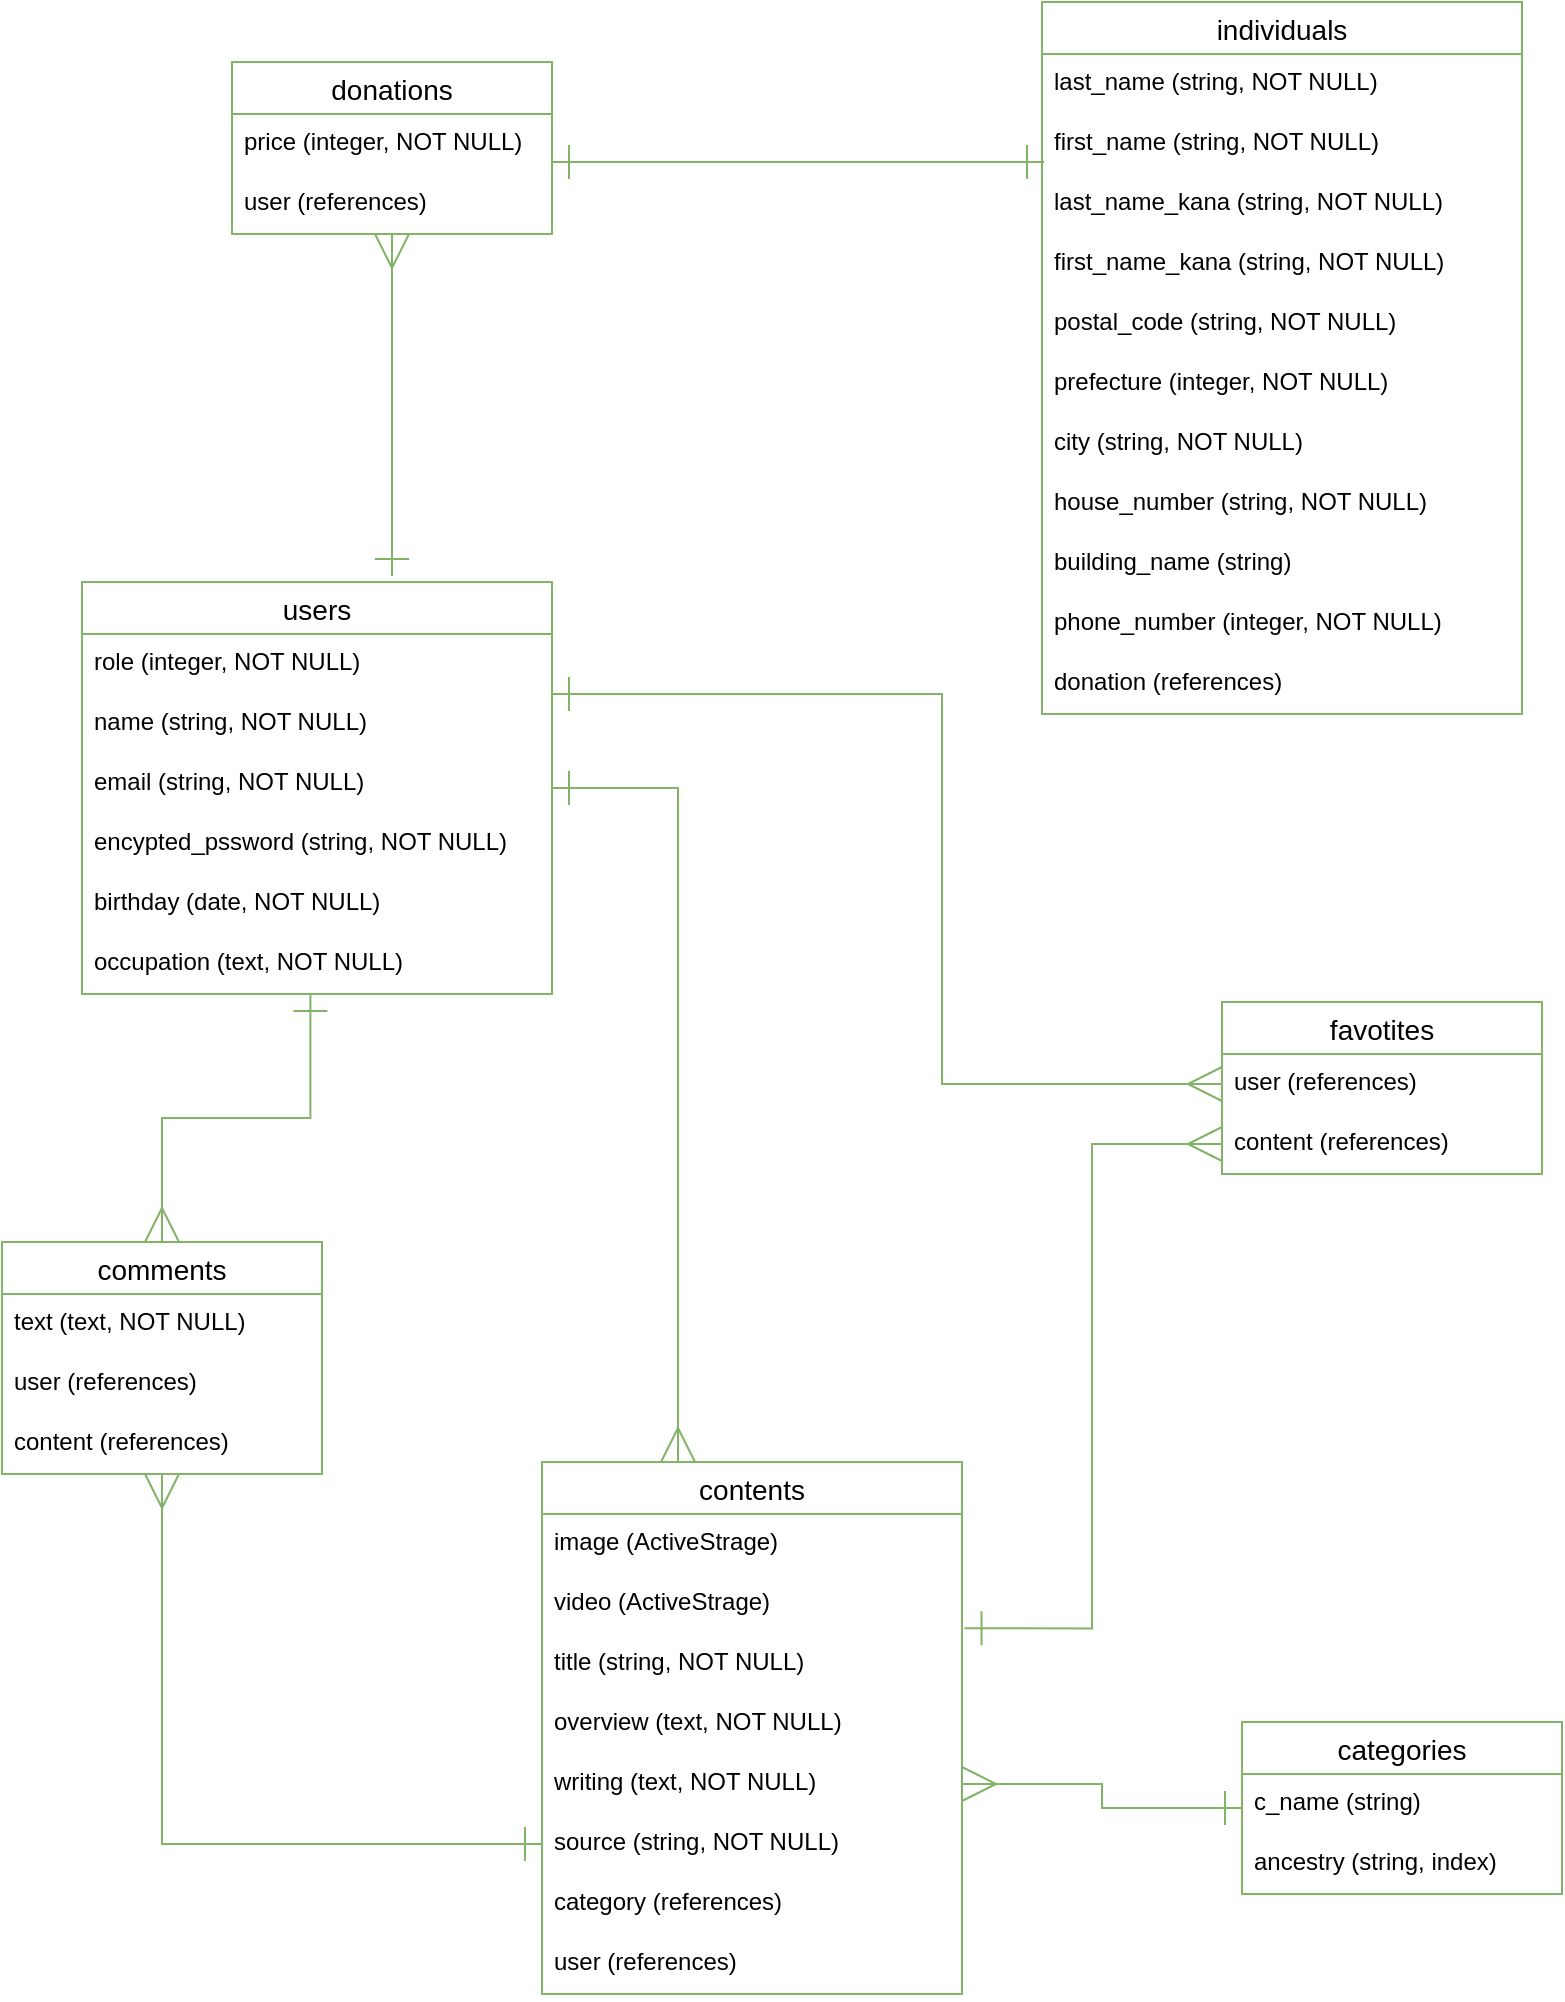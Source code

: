 <mxfile version="13.10.0" type="embed">
    <diagram id="43P_Bn-hM2tZXGTkq_1o" name="Page-1">
        <mxGraphModel dx="900" dy="750" grid="1" gridSize="10" guides="1" tooltips="1" connect="1" arrows="1" fold="1" page="1" pageScale="1" pageWidth="850" pageHeight="1100" math="0" shadow="0">
            <root>
                <mxCell id="0"/>
                <mxCell id="1" parent="0"/>
                <mxCell id="207" style="edgeStyle=orthogonalEdgeStyle;rounded=0;orthogonalLoop=1;jettySize=auto;html=1;startArrow=ERone;startFill=0;startSize=15;endArrow=ERmany;endFill=0;endSize=15;fillColor=#d5e8d4;strokeColor=#82b366;" edge="1" parent="1" target="228">
                    <mxGeometry relative="1" as="geometry">
                        <Array as="points">
                            <mxPoint x="225" y="337"/>
                        </Array>
                        <mxPoint x="373" y="190" as="targetPoint"/>
                        <mxPoint x="225" y="337" as="sourcePoint"/>
                    </mxGeometry>
                </mxCell>
                <mxCell id="208" style="edgeStyle=orthogonalEdgeStyle;rounded=0;orthogonalLoop=1;jettySize=auto;html=1;startArrow=ERone;startFill=0;startSize=15;endArrow=ERmany;endFill=0;endSize=15;fillColor=#d5e8d4;strokeColor=#82b366;" edge="1" parent="1" source="209" target="217">
                    <mxGeometry relative="1" as="geometry">
                        <Array as="points">
                            <mxPoint x="368" y="760"/>
                            <mxPoint x="368" y="760"/>
                        </Array>
                    </mxGeometry>
                </mxCell>
                <mxCell id="209" value="users" style="swimlane;fontStyle=0;childLayout=stackLayout;horizontal=1;startSize=26;horizontalStack=0;resizeParent=1;resizeParentMax=0;resizeLast=0;collapsible=1;marginBottom=0;align=center;fontSize=14;strokeColor=#82b366;fillColor=none;" vertex="1" parent="1">
                    <mxGeometry x="70" y="340" width="235" height="206" as="geometry"/>
                </mxCell>
                <mxCell id="210" value="role (integer, NOT NULL)" style="text;strokeColor=none;fillColor=none;spacingLeft=4;spacingRight=4;overflow=hidden;rotatable=0;points=[[0,0.5],[1,0.5]];portConstraint=eastwest;fontSize=12;" vertex="1" parent="209">
                    <mxGeometry y="26" width="235" height="30" as="geometry"/>
                </mxCell>
                <mxCell id="211" value="name (string, NOT NULL)" style="text;strokeColor=none;fillColor=none;spacingLeft=4;spacingRight=4;overflow=hidden;rotatable=0;points=[[0,0.5],[1,0.5]];portConstraint=eastwest;fontSize=12;" vertex="1" parent="209">
                    <mxGeometry y="56" width="235" height="30" as="geometry"/>
                </mxCell>
                <mxCell id="212" style="edgeStyle=orthogonalEdgeStyle;rounded=0;orthogonalLoop=1;jettySize=auto;html=1;startArrow=ERone;startFill=0;startSize=15;endArrow=ERmany;endFill=0;endSize=15;entryX=0;entryY=0.5;entryDx=0;entryDy=0;fillColor=#d5e8d4;strokeColor=#82b366;" edge="1" parent="209" target="248">
                    <mxGeometry relative="1" as="geometry">
                        <mxPoint x="395.16" y="56.35" as="targetPoint"/>
                        <mxPoint x="235" y="56" as="sourcePoint"/>
                        <Array as="points">
                            <mxPoint x="430" y="56"/>
                            <mxPoint x="430" y="251"/>
                        </Array>
                    </mxGeometry>
                </mxCell>
                <mxCell id="213" value="email (string, NOT NULL)" style="text;strokeColor=none;fillColor=none;spacingLeft=4;spacingRight=4;overflow=hidden;rotatable=0;points=[[0,0.5],[1,0.5]];portConstraint=eastwest;fontSize=12;" vertex="1" parent="209">
                    <mxGeometry y="86" width="235" height="30" as="geometry"/>
                </mxCell>
                <mxCell id="214" value="encypted_pssword (string, NOT NULL)" style="text;strokeColor=none;fillColor=none;spacingLeft=4;spacingRight=4;overflow=hidden;rotatable=0;points=[[0,0.5],[1,0.5]];portConstraint=eastwest;fontSize=12;" vertex="1" parent="209">
                    <mxGeometry y="116" width="235" height="30" as="geometry"/>
                </mxCell>
                <mxCell id="215" value="birthday (date, NOT NULL)" style="text;strokeColor=none;fillColor=none;spacingLeft=4;spacingRight=4;overflow=hidden;rotatable=0;points=[[0,0.5],[1,0.5]];portConstraint=eastwest;fontSize=12;" vertex="1" parent="209">
                    <mxGeometry y="146" width="235" height="30" as="geometry"/>
                </mxCell>
                <mxCell id="216" value="occupation (text, NOT NULL)" style="text;strokeColor=none;fillColor=none;spacingLeft=4;spacingRight=4;overflow=hidden;rotatable=0;points=[[0,0.5],[1,0.5]];portConstraint=eastwest;fontSize=12;" vertex="1" parent="209">
                    <mxGeometry y="176" width="235" height="30" as="geometry"/>
                </mxCell>
                <mxCell id="217" value="contents" style="swimlane;fontStyle=0;childLayout=stackLayout;horizontal=1;startSize=26;horizontalStack=0;resizeParent=1;resizeParentMax=0;resizeLast=0;collapsible=1;marginBottom=0;align=center;fontSize=14;strokeColor=#82b366;fillColor=none;" vertex="1" parent="1">
                    <mxGeometry x="300" y="780" width="210" height="266" as="geometry"/>
                </mxCell>
                <mxCell id="218" value="image (ActiveStrage)" style="text;strokeColor=none;fillColor=none;spacingLeft=4;spacingRight=4;overflow=hidden;rotatable=0;points=[[0,0.5],[1,0.5]];portConstraint=eastwest;fontSize=12;" vertex="1" parent="217">
                    <mxGeometry y="26" width="210" height="30" as="geometry"/>
                </mxCell>
                <mxCell id="219" value="video (ActiveStrage)" style="text;strokeColor=none;fillColor=none;spacingLeft=4;spacingRight=4;overflow=hidden;rotatable=0;points=[[0,0.5],[1,0.5]];portConstraint=eastwest;fontSize=12;" vertex="1" parent="217">
                    <mxGeometry y="56" width="210" height="30" as="geometry"/>
                </mxCell>
                <mxCell id="220" value="title (string, NOT NULL)" style="text;strokeColor=none;fillColor=none;spacingLeft=4;spacingRight=4;overflow=hidden;rotatable=0;points=[[0,0.5],[1,0.5]];portConstraint=eastwest;fontSize=12;" vertex="1" parent="217">
                    <mxGeometry y="86" width="210" height="30" as="geometry"/>
                </mxCell>
                <mxCell id="221" value="overview (text, NOT NULL)" style="text;strokeColor=none;fillColor=none;spacingLeft=4;spacingRight=4;overflow=hidden;rotatable=0;points=[[0,0.5],[1,0.5]];portConstraint=eastwest;fontSize=12;" vertex="1" parent="217">
                    <mxGeometry y="116" width="210" height="30" as="geometry"/>
                </mxCell>
                <mxCell id="222" value="writing (text, NOT NULL)" style="text;strokeColor=none;fillColor=none;spacingLeft=4;spacingRight=4;overflow=hidden;rotatable=0;points=[[0,0.5],[1,0.5]];portConstraint=eastwest;fontSize=12;" vertex="1" parent="217">
                    <mxGeometry y="146" width="210" height="30" as="geometry"/>
                </mxCell>
                <mxCell id="223" value="source (string, NOT NULL)" style="text;strokeColor=none;fillColor=none;spacingLeft=4;spacingRight=4;overflow=hidden;rotatable=0;points=[[0,0.5],[1,0.5]];portConstraint=eastwest;fontSize=12;" vertex="1" parent="217">
                    <mxGeometry y="176" width="210" height="30" as="geometry"/>
                </mxCell>
                <mxCell id="224" value="category (references)" style="text;spacingLeft=4;spacingRight=4;overflow=hidden;rotatable=0;points=[[0,0.5],[1,0.5]];portConstraint=eastwest;fontSize=12;" vertex="1" parent="217">
                    <mxGeometry y="206" width="210" height="30" as="geometry"/>
                </mxCell>
                <mxCell id="225" value="user (references)" style="text;strokeColor=none;fillColor=none;spacingLeft=4;spacingRight=4;overflow=hidden;rotatable=0;points=[[0,0.5],[1,0.5]];portConstraint=eastwest;fontSize=12;" vertex="1" parent="217">
                    <mxGeometry y="236" width="210" height="30" as="geometry"/>
                </mxCell>
                <mxCell id="226" value="donations" style="swimlane;fontStyle=0;childLayout=stackLayout;horizontal=1;startSize=26;horizontalStack=0;resizeParent=1;resizeParentMax=0;resizeLast=0;collapsible=1;marginBottom=0;align=center;fontSize=14;strokeColor=#82b366;fillColor=none;" vertex="1" parent="1">
                    <mxGeometry x="145" y="80" width="160" height="86" as="geometry"/>
                </mxCell>
                <mxCell id="227" value="price (integer, NOT NULL)" style="text;strokeColor=none;fillColor=none;spacingLeft=4;spacingRight=4;overflow=hidden;rotatable=0;points=[[0,0.5],[1,0.5]];portConstraint=eastwest;fontSize=12;" vertex="1" parent="226">
                    <mxGeometry y="26" width="160" height="30" as="geometry"/>
                </mxCell>
                <mxCell id="228" value="user (references)" style="text;strokeColor=none;fillColor=none;spacingLeft=4;spacingRight=4;overflow=hidden;rotatable=0;points=[[0,0.5],[1,0.5]];portConstraint=eastwest;fontSize=12;" vertex="1" parent="226">
                    <mxGeometry y="56" width="160" height="30" as="geometry"/>
                </mxCell>
                <mxCell id="229" value="individuals" style="swimlane;fontStyle=0;childLayout=stackLayout;horizontal=1;startSize=26;horizontalStack=0;resizeParent=1;resizeParentMax=0;resizeLast=0;collapsible=1;marginBottom=0;align=center;fontSize=14;strokeColor=#82b366;fillColor=none;" vertex="1" parent="1">
                    <mxGeometry x="550" y="50" width="240" height="356" as="geometry"/>
                </mxCell>
                <mxCell id="230" value="last_name (string, NOT NULL)" style="text;strokeColor=none;fillColor=none;spacingLeft=4;spacingRight=4;overflow=hidden;rotatable=0;points=[[0,0.5],[1,0.5]];portConstraint=eastwest;fontSize=12;" vertex="1" parent="229">
                    <mxGeometry y="26" width="240" height="30" as="geometry"/>
                </mxCell>
                <mxCell id="231" value="first_name (string, NOT NULL)" style="text;strokeColor=none;fillColor=none;spacingLeft=4;spacingRight=4;overflow=hidden;rotatable=0;points=[[0,0.5],[1,0.5]];portConstraint=eastwest;fontSize=12;" vertex="1" parent="229">
                    <mxGeometry y="56" width="240" height="30" as="geometry"/>
                </mxCell>
                <mxCell id="232" value="last_name_kana (string, NOT NULL)" style="text;strokeColor=none;fillColor=none;spacingLeft=4;spacingRight=4;overflow=hidden;rotatable=0;points=[[0,0.5],[1,0.5]];portConstraint=eastwest;fontSize=12;" vertex="1" parent="229">
                    <mxGeometry y="86" width="240" height="30" as="geometry"/>
                </mxCell>
                <mxCell id="233" value="first_name_kana (string, NOT NULL)" style="text;strokeColor=none;fillColor=none;spacingLeft=4;spacingRight=4;overflow=hidden;rotatable=0;points=[[0,0.5],[1,0.5]];portConstraint=eastwest;fontSize=12;" vertex="1" parent="229">
                    <mxGeometry y="116" width="240" height="30" as="geometry"/>
                </mxCell>
                <mxCell id="234" value="postal_code (string, NOT NULL)" style="text;strokeColor=none;fillColor=none;spacingLeft=4;spacingRight=4;overflow=hidden;rotatable=0;points=[[0,0.5],[1,0.5]];portConstraint=eastwest;fontSize=12;" vertex="1" parent="229">
                    <mxGeometry y="146" width="240" height="30" as="geometry"/>
                </mxCell>
                <mxCell id="235" value="prefecture (integer, NOT NULL)" style="text;strokeColor=none;fillColor=none;spacingLeft=4;spacingRight=4;overflow=hidden;rotatable=0;points=[[0,0.5],[1,0.5]];portConstraint=eastwest;fontSize=12;" vertex="1" parent="229">
                    <mxGeometry y="176" width="240" height="30" as="geometry"/>
                </mxCell>
                <mxCell id="236" value="city (string, NOT NULL)" style="text;strokeColor=none;fillColor=none;spacingLeft=4;spacingRight=4;overflow=hidden;rotatable=0;points=[[0,0.5],[1,0.5]];portConstraint=eastwest;fontSize=12;" vertex="1" parent="229">
                    <mxGeometry y="206" width="240" height="30" as="geometry"/>
                </mxCell>
                <mxCell id="237" value="house_number (string, NOT NULL)" style="text;strokeColor=none;fillColor=none;spacingLeft=4;spacingRight=4;overflow=hidden;rotatable=0;points=[[0,0.5],[1,0.5]];portConstraint=eastwest;fontSize=12;" vertex="1" parent="229">
                    <mxGeometry y="236" width="240" height="30" as="geometry"/>
                </mxCell>
                <mxCell id="238" value="building_name (string)" style="text;strokeColor=none;fillColor=none;spacingLeft=4;spacingRight=4;overflow=hidden;rotatable=0;points=[[0,0.5],[1,0.5]];portConstraint=eastwest;fontSize=12;" vertex="1" parent="229">
                    <mxGeometry y="266" width="240" height="30" as="geometry"/>
                </mxCell>
                <mxCell id="239" value="phone_number (integer, NOT NULL)" style="text;strokeColor=none;fillColor=none;spacingLeft=4;spacingRight=4;overflow=hidden;rotatable=0;points=[[0,0.5],[1,0.5]];portConstraint=eastwest;fontSize=12;" vertex="1" parent="229">
                    <mxGeometry y="296" width="240" height="30" as="geometry"/>
                </mxCell>
                <mxCell id="240" value="donation (references)" style="text;strokeColor=none;fillColor=none;spacingLeft=4;spacingRight=4;overflow=hidden;rotatable=0;points=[[0,0.5],[1,0.5]];portConstraint=eastwest;fontSize=12;" vertex="1" parent="229">
                    <mxGeometry y="326" width="240" height="30" as="geometry"/>
                </mxCell>
                <mxCell id="241" style="edgeStyle=orthogonalEdgeStyle;rounded=0;orthogonalLoop=1;jettySize=auto;html=1;startArrow=ERmany;startFill=0;startSize=15;endArrow=ERone;endFill=0;endSize=15;fillColor=#d5e8d4;strokeColor=#82b366;entryX=0.486;entryY=1;entryDx=0;entryDy=0;entryPerimeter=0;" edge="1" parent="1" source="243" target="216">
                    <mxGeometry relative="1" as="geometry">
                        <mxPoint x="230" y="481" as="targetPoint"/>
                    </mxGeometry>
                </mxCell>
                <mxCell id="242" style="edgeStyle=orthogonalEdgeStyle;rounded=0;orthogonalLoop=1;jettySize=auto;html=1;startArrow=ERmany;startFill=0;startSize=15;endArrow=ERone;endFill=0;endSize=15;fillColor=#d5e8d4;strokeColor=#82b366;" edge="1" parent="1" source="243">
                    <mxGeometry relative="1" as="geometry">
                        <mxPoint x="300" y="971" as="targetPoint"/>
                        <Array as="points">
                            <mxPoint x="110" y="971"/>
                        </Array>
                    </mxGeometry>
                </mxCell>
                <mxCell id="243" value="comments" style="swimlane;fontStyle=0;childLayout=stackLayout;horizontal=1;startSize=26;horizontalStack=0;resizeParent=1;resizeParentMax=0;resizeLast=0;collapsible=1;marginBottom=0;align=center;fontSize=14;strokeColor=#82b366;fillColor=none;" vertex="1" parent="1">
                    <mxGeometry x="30" y="670" width="160" height="116" as="geometry"/>
                </mxCell>
                <mxCell id="244" value="text (text, NOT NULL)" style="text;strokeColor=none;fillColor=none;spacingLeft=4;spacingRight=4;overflow=hidden;rotatable=0;points=[[0,0.5],[1,0.5]];portConstraint=eastwest;fontSize=12;" vertex="1" parent="243">
                    <mxGeometry y="26" width="160" height="30" as="geometry"/>
                </mxCell>
                <mxCell id="245" value="user (references)" style="text;strokeColor=none;fillColor=none;spacingLeft=4;spacingRight=4;overflow=hidden;rotatable=0;points=[[0,0.5],[1,0.5]];portConstraint=eastwest;fontSize=12;" vertex="1" parent="243">
                    <mxGeometry y="56" width="160" height="30" as="geometry"/>
                </mxCell>
                <mxCell id="246" value="content (references)" style="text;strokeColor=none;fillColor=none;spacingLeft=4;spacingRight=4;overflow=hidden;rotatable=0;points=[[0,0.5],[1,0.5]];portConstraint=eastwest;fontSize=12;" vertex="1" parent="243">
                    <mxGeometry y="86" width="160" height="30" as="geometry"/>
                </mxCell>
                <mxCell id="247" value="favotites" style="swimlane;fontStyle=0;childLayout=stackLayout;horizontal=1;startSize=26;horizontalStack=0;resizeParent=1;resizeParentMax=0;resizeLast=0;collapsible=1;marginBottom=0;align=center;fontSize=14;strokeColor=#82b366;fillColor=none;" vertex="1" parent="1">
                    <mxGeometry x="640" y="550" width="160" height="86" as="geometry"/>
                </mxCell>
                <mxCell id="248" value="user (references)" style="text;strokeColor=none;fillColor=none;spacingLeft=4;spacingRight=4;overflow=hidden;rotatable=0;points=[[0,0.5],[1,0.5]];portConstraint=eastwest;fontSize=12;" vertex="1" parent="247">
                    <mxGeometry y="26" width="160" height="30" as="geometry"/>
                </mxCell>
                <mxCell id="249" value="content (references)" style="text;strokeColor=none;fillColor=none;spacingLeft=4;spacingRight=4;overflow=hidden;rotatable=0;points=[[0,0.5],[1,0.5]];portConstraint=eastwest;fontSize=12;" vertex="1" parent="247">
                    <mxGeometry y="56" width="160" height="30" as="geometry"/>
                </mxCell>
                <mxCell id="250" style="edgeStyle=orthogonalEdgeStyle;rounded=0;orthogonalLoop=1;jettySize=auto;html=1;entryX=1;entryY=0.5;entryDx=0;entryDy=0;startArrow=ERone;startFill=0;startSize=15;endArrow=ERmany;endFill=0;endSize=15;fillColor=#d5e8d4;strokeColor=#82b366;" edge="1" parent="1" source="251" target="222">
                    <mxGeometry relative="1" as="geometry"/>
                </mxCell>
                <mxCell id="251" value="categories" style="swimlane;fontStyle=0;childLayout=stackLayout;horizontal=1;startSize=26;horizontalStack=0;resizeParent=1;resizeParentMax=0;resizeLast=0;collapsible=1;marginBottom=0;align=center;fontSize=14;strokeColor=#82b366;fillColor=none;" vertex="1" parent="1">
                    <mxGeometry x="650" y="910" width="160" height="86" as="geometry"/>
                </mxCell>
                <mxCell id="252" value="c_name (string)" style="text;strokeColor=none;fillColor=none;spacingLeft=4;spacingRight=4;overflow=hidden;rotatable=0;points=[[0,0.5],[1,0.5]];portConstraint=eastwest;fontSize=12;" vertex="1" parent="251">
                    <mxGeometry y="26" width="160" height="30" as="geometry"/>
                </mxCell>
                <mxCell id="253" value="ancestry (string, index)" style="text;strokeColor=none;fillColor=none;spacingLeft=4;spacingRight=4;overflow=hidden;rotatable=0;points=[[0,0.5],[1,0.5]];portConstraint=eastwest;fontSize=12;" vertex="1" parent="251">
                    <mxGeometry y="56" width="160" height="30" as="geometry"/>
                </mxCell>
                <mxCell id="254" style="edgeStyle=orthogonalEdgeStyle;rounded=0;orthogonalLoop=1;jettySize=auto;html=1;startArrow=ERone;startFill=0;startSize=15;endArrow=ERone;endFill=0;endSize=15;fillColor=#d5e8d4;strokeColor=#82b366;" edge="1" parent="1">
                    <mxGeometry relative="1" as="geometry">
                        <Array as="points">
                            <mxPoint x="305" y="130"/>
                            <mxPoint x="551" y="130"/>
                        </Array>
                        <mxPoint x="551" y="130" as="targetPoint"/>
                        <mxPoint x="305" y="130" as="sourcePoint"/>
                    </mxGeometry>
                </mxCell>
                <mxCell id="255" style="edgeStyle=orthogonalEdgeStyle;rounded=0;orthogonalLoop=1;jettySize=auto;html=1;entryX=1.006;entryY=0.905;entryDx=0;entryDy=0;entryPerimeter=0;startArrow=ERmany;startFill=0;startSize=15;endArrow=ERone;endFill=0;endSize=15;fillColor=#d5e8d4;strokeColor=#82b366;" edge="1" parent="1" source="249" target="219">
                    <mxGeometry relative="1" as="geometry"/>
                </mxCell>
            </root>
        </mxGraphModel>
    </diagram>
</mxfile>